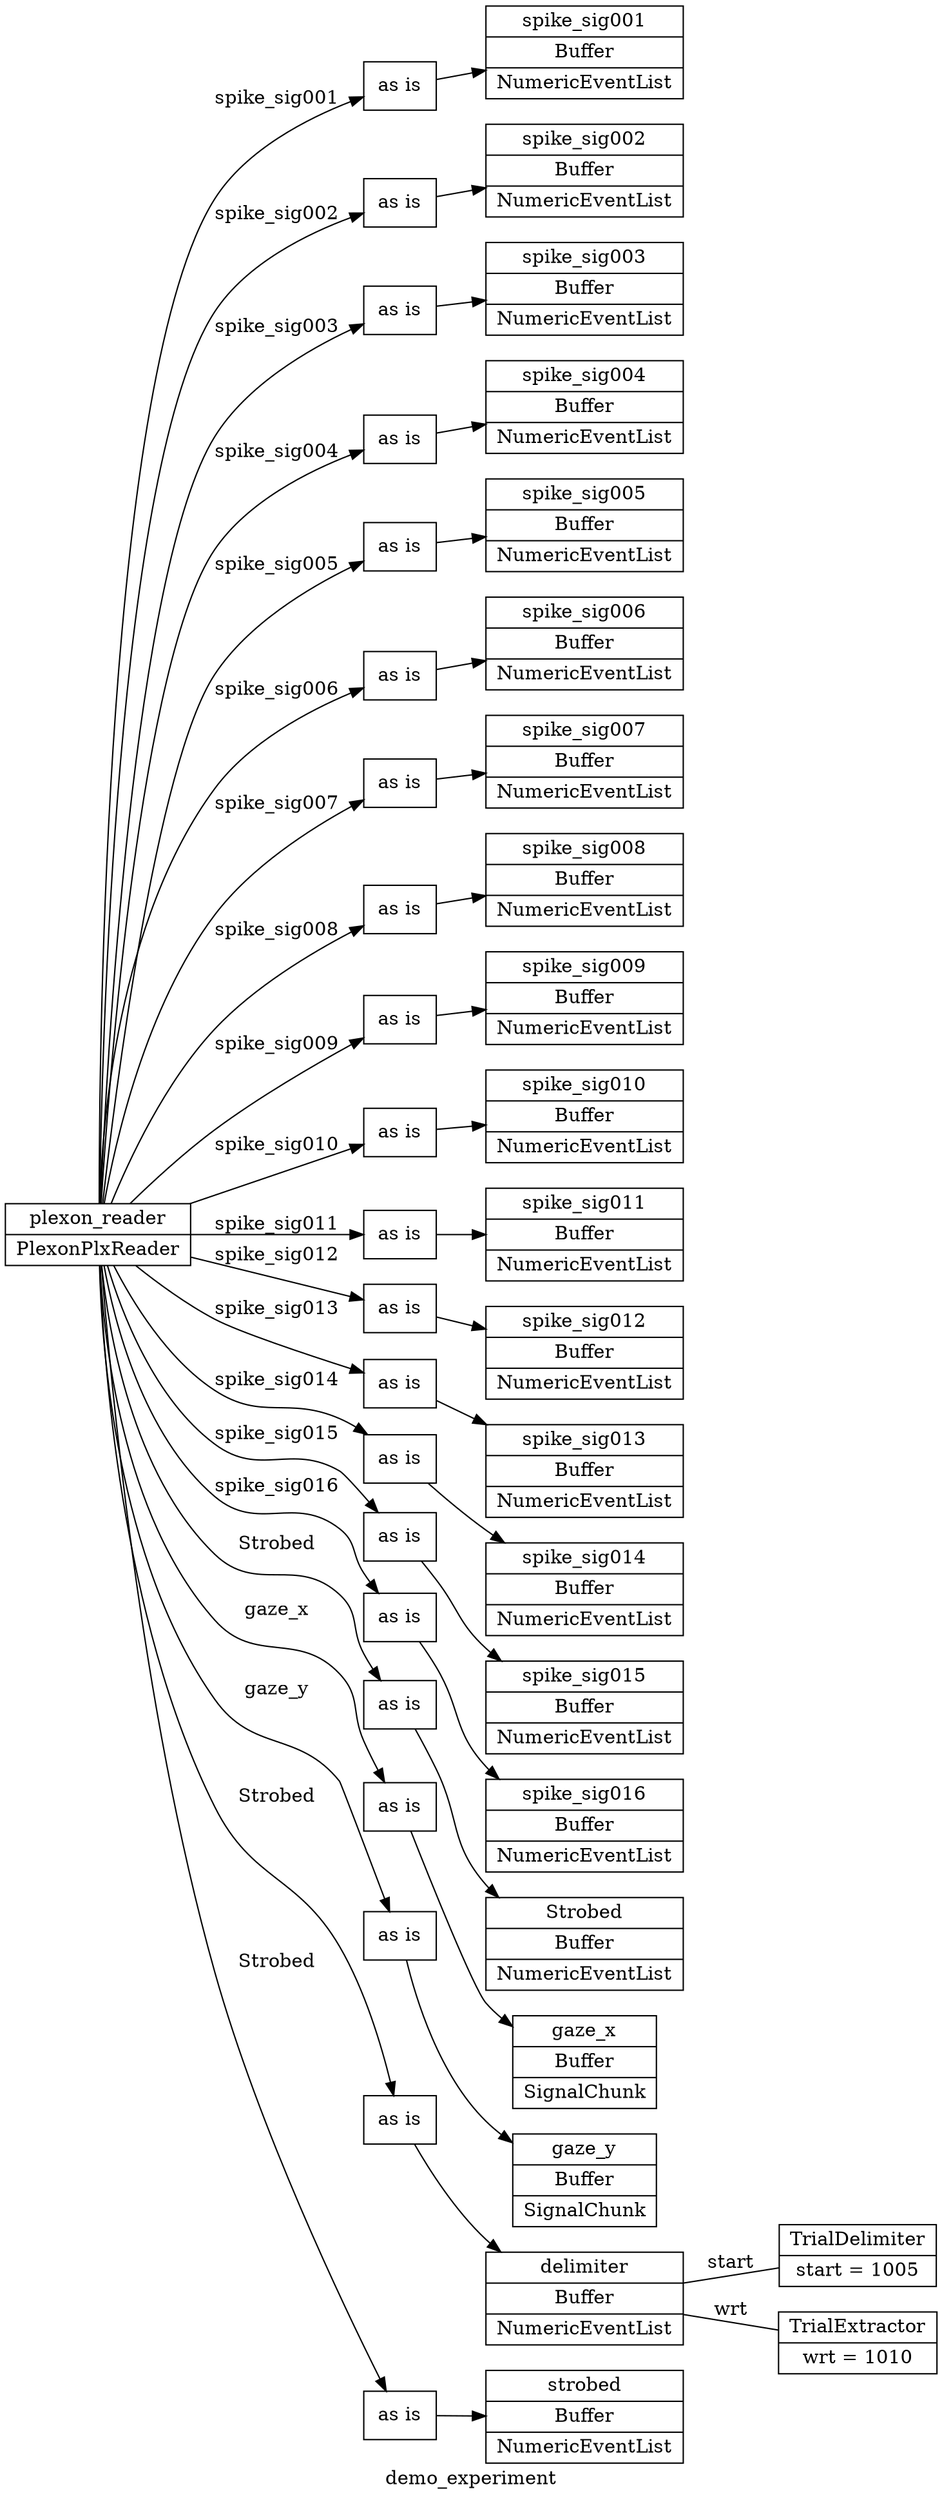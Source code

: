 digraph demo_experiment {
	graph [label=demo_experiment rankdir=LR]
	plexon_reader [label="plexon_reader|PlexonPlxReader" shape=record]
	spike_sig001 [label="spike_sig001|Buffer|NumericEventList" shape=record]
	spike_sig002 [label="spike_sig002|Buffer|NumericEventList" shape=record]
	spike_sig003 [label="spike_sig003|Buffer|NumericEventList" shape=record]
	spike_sig004 [label="spike_sig004|Buffer|NumericEventList" shape=record]
	spike_sig005 [label="spike_sig005|Buffer|NumericEventList" shape=record]
	spike_sig006 [label="spike_sig006|Buffer|NumericEventList" shape=record]
	spike_sig007 [label="spike_sig007|Buffer|NumericEventList" shape=record]
	spike_sig008 [label="spike_sig008|Buffer|NumericEventList" shape=record]
	spike_sig009 [label="spike_sig009|Buffer|NumericEventList" shape=record]
	spike_sig010 [label="spike_sig010|Buffer|NumericEventList" shape=record]
	spike_sig011 [label="spike_sig011|Buffer|NumericEventList" shape=record]
	spike_sig012 [label="spike_sig012|Buffer|NumericEventList" shape=record]
	spike_sig013 [label="spike_sig013|Buffer|NumericEventList" shape=record]
	spike_sig014 [label="spike_sig014|Buffer|NumericEventList" shape=record]
	spike_sig015 [label="spike_sig015|Buffer|NumericEventList" shape=record]
	spike_sig016 [label="spike_sig016|Buffer|NumericEventList" shape=record]
	Strobed [label="Strobed|Buffer|NumericEventList" shape=record]
	gaze_x [label="gaze_x|Buffer|SignalChunk" shape=record]
	gaze_y [label="gaze_y|Buffer|SignalChunk" shape=record]
	delimiter [label="delimiter|Buffer|NumericEventList" shape=record]
	strobed [label="strobed|Buffer|NumericEventList" shape=record]
	plexon_reader_route_0 [label="as is" shape=record]
	plexon_reader -> plexon_reader_route_0 [label=spike_sig001]
	plexon_reader_route_0 -> spike_sig001
	plexon_reader_route_1 [label="as is" shape=record]
	plexon_reader -> plexon_reader_route_1 [label=spike_sig002]
	plexon_reader_route_1 -> spike_sig002
	plexon_reader_route_2 [label="as is" shape=record]
	plexon_reader -> plexon_reader_route_2 [label=spike_sig003]
	plexon_reader_route_2 -> spike_sig003
	plexon_reader_route_3 [label="as is" shape=record]
	plexon_reader -> plexon_reader_route_3 [label=spike_sig004]
	plexon_reader_route_3 -> spike_sig004
	plexon_reader_route_4 [label="as is" shape=record]
	plexon_reader -> plexon_reader_route_4 [label=spike_sig005]
	plexon_reader_route_4 -> spike_sig005
	plexon_reader_route_5 [label="as is" shape=record]
	plexon_reader -> plexon_reader_route_5 [label=spike_sig006]
	plexon_reader_route_5 -> spike_sig006
	plexon_reader_route_6 [label="as is" shape=record]
	plexon_reader -> plexon_reader_route_6 [label=spike_sig007]
	plexon_reader_route_6 -> spike_sig007
	plexon_reader_route_7 [label="as is" shape=record]
	plexon_reader -> plexon_reader_route_7 [label=spike_sig008]
	plexon_reader_route_7 -> spike_sig008
	plexon_reader_route_8 [label="as is" shape=record]
	plexon_reader -> plexon_reader_route_8 [label=spike_sig009]
	plexon_reader_route_8 -> spike_sig009
	plexon_reader_route_9 [label="as is" shape=record]
	plexon_reader -> plexon_reader_route_9 [label=spike_sig010]
	plexon_reader_route_9 -> spike_sig010
	plexon_reader_route_10 [label="as is" shape=record]
	plexon_reader -> plexon_reader_route_10 [label=spike_sig011]
	plexon_reader_route_10 -> spike_sig011
	plexon_reader_route_11 [label="as is" shape=record]
	plexon_reader -> plexon_reader_route_11 [label=spike_sig012]
	plexon_reader_route_11 -> spike_sig012
	plexon_reader_route_12 [label="as is" shape=record]
	plexon_reader -> plexon_reader_route_12 [label=spike_sig013]
	plexon_reader_route_12 -> spike_sig013
	plexon_reader_route_13 [label="as is" shape=record]
	plexon_reader -> plexon_reader_route_13 [label=spike_sig014]
	plexon_reader_route_13 -> spike_sig014
	plexon_reader_route_14 [label="as is" shape=record]
	plexon_reader -> plexon_reader_route_14 [label=spike_sig015]
	plexon_reader_route_14 -> spike_sig015
	plexon_reader_route_15 [label="as is" shape=record]
	plexon_reader -> plexon_reader_route_15 [label=spike_sig016]
	plexon_reader_route_15 -> spike_sig016
	plexon_reader_route_16 [label="as is" shape=record]
	plexon_reader -> plexon_reader_route_16 [label=Strobed]
	plexon_reader_route_16 -> Strobed
	plexon_reader_route_17 [label="as is" shape=record]
	plexon_reader -> plexon_reader_route_17 [label=gaze_x]
	plexon_reader_route_17 -> gaze_x
	plexon_reader_route_18 [label="as is" shape=record]
	plexon_reader -> plexon_reader_route_18 [label=gaze_y]
	plexon_reader_route_18 -> gaze_y
	plexon_reader_route_19 [label="as is" shape=record]
	plexon_reader -> plexon_reader_route_19 [label=Strobed]
	plexon_reader_route_19 -> delimiter
	plexon_reader_route_20 [label="as is" shape=record]
	plexon_reader -> plexon_reader_route_20 [label=Strobed]
	plexon_reader_route_20 -> strobed
	trial_delimiter [label="TrialDelimiter|start = 1005" shape=record]
	delimiter -> trial_delimiter [label=start arrowhead=none arrowtail=none]
	trial_extractor [label="TrialExtractor|wrt = 1010" shape=record]
	delimiter -> trial_extractor [label=wrt arrowhead=none arrowtail=none]
}
